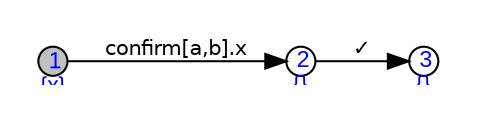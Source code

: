  digraph impl{
 	rankdir = LR;
 	nodesep = 0.5;
 	margin = 0.2;
 	node [ fontname=Arial, fontcolor=blue, fontsize=11];
 	edge [ fontname=Helvetica, fontcolor=black, fontsize=10 ];
 	node [shape = circle, style=filled, width=0.2, fixedsize=true, fillcolor=gray, fontcolor=blue];
 	1 [label="\n 1\n{x}"];
    node [shape = circle, style=solid, width=0.2, fixedsize=true, fontcolor=blue];
   2 [label=" \n 2\n{}"];
   3 [label=" \n 3\n{}"];

 1->2  [label="confirm[a,b].x"];
 2->3  [label="&#x2713;"];
 }

